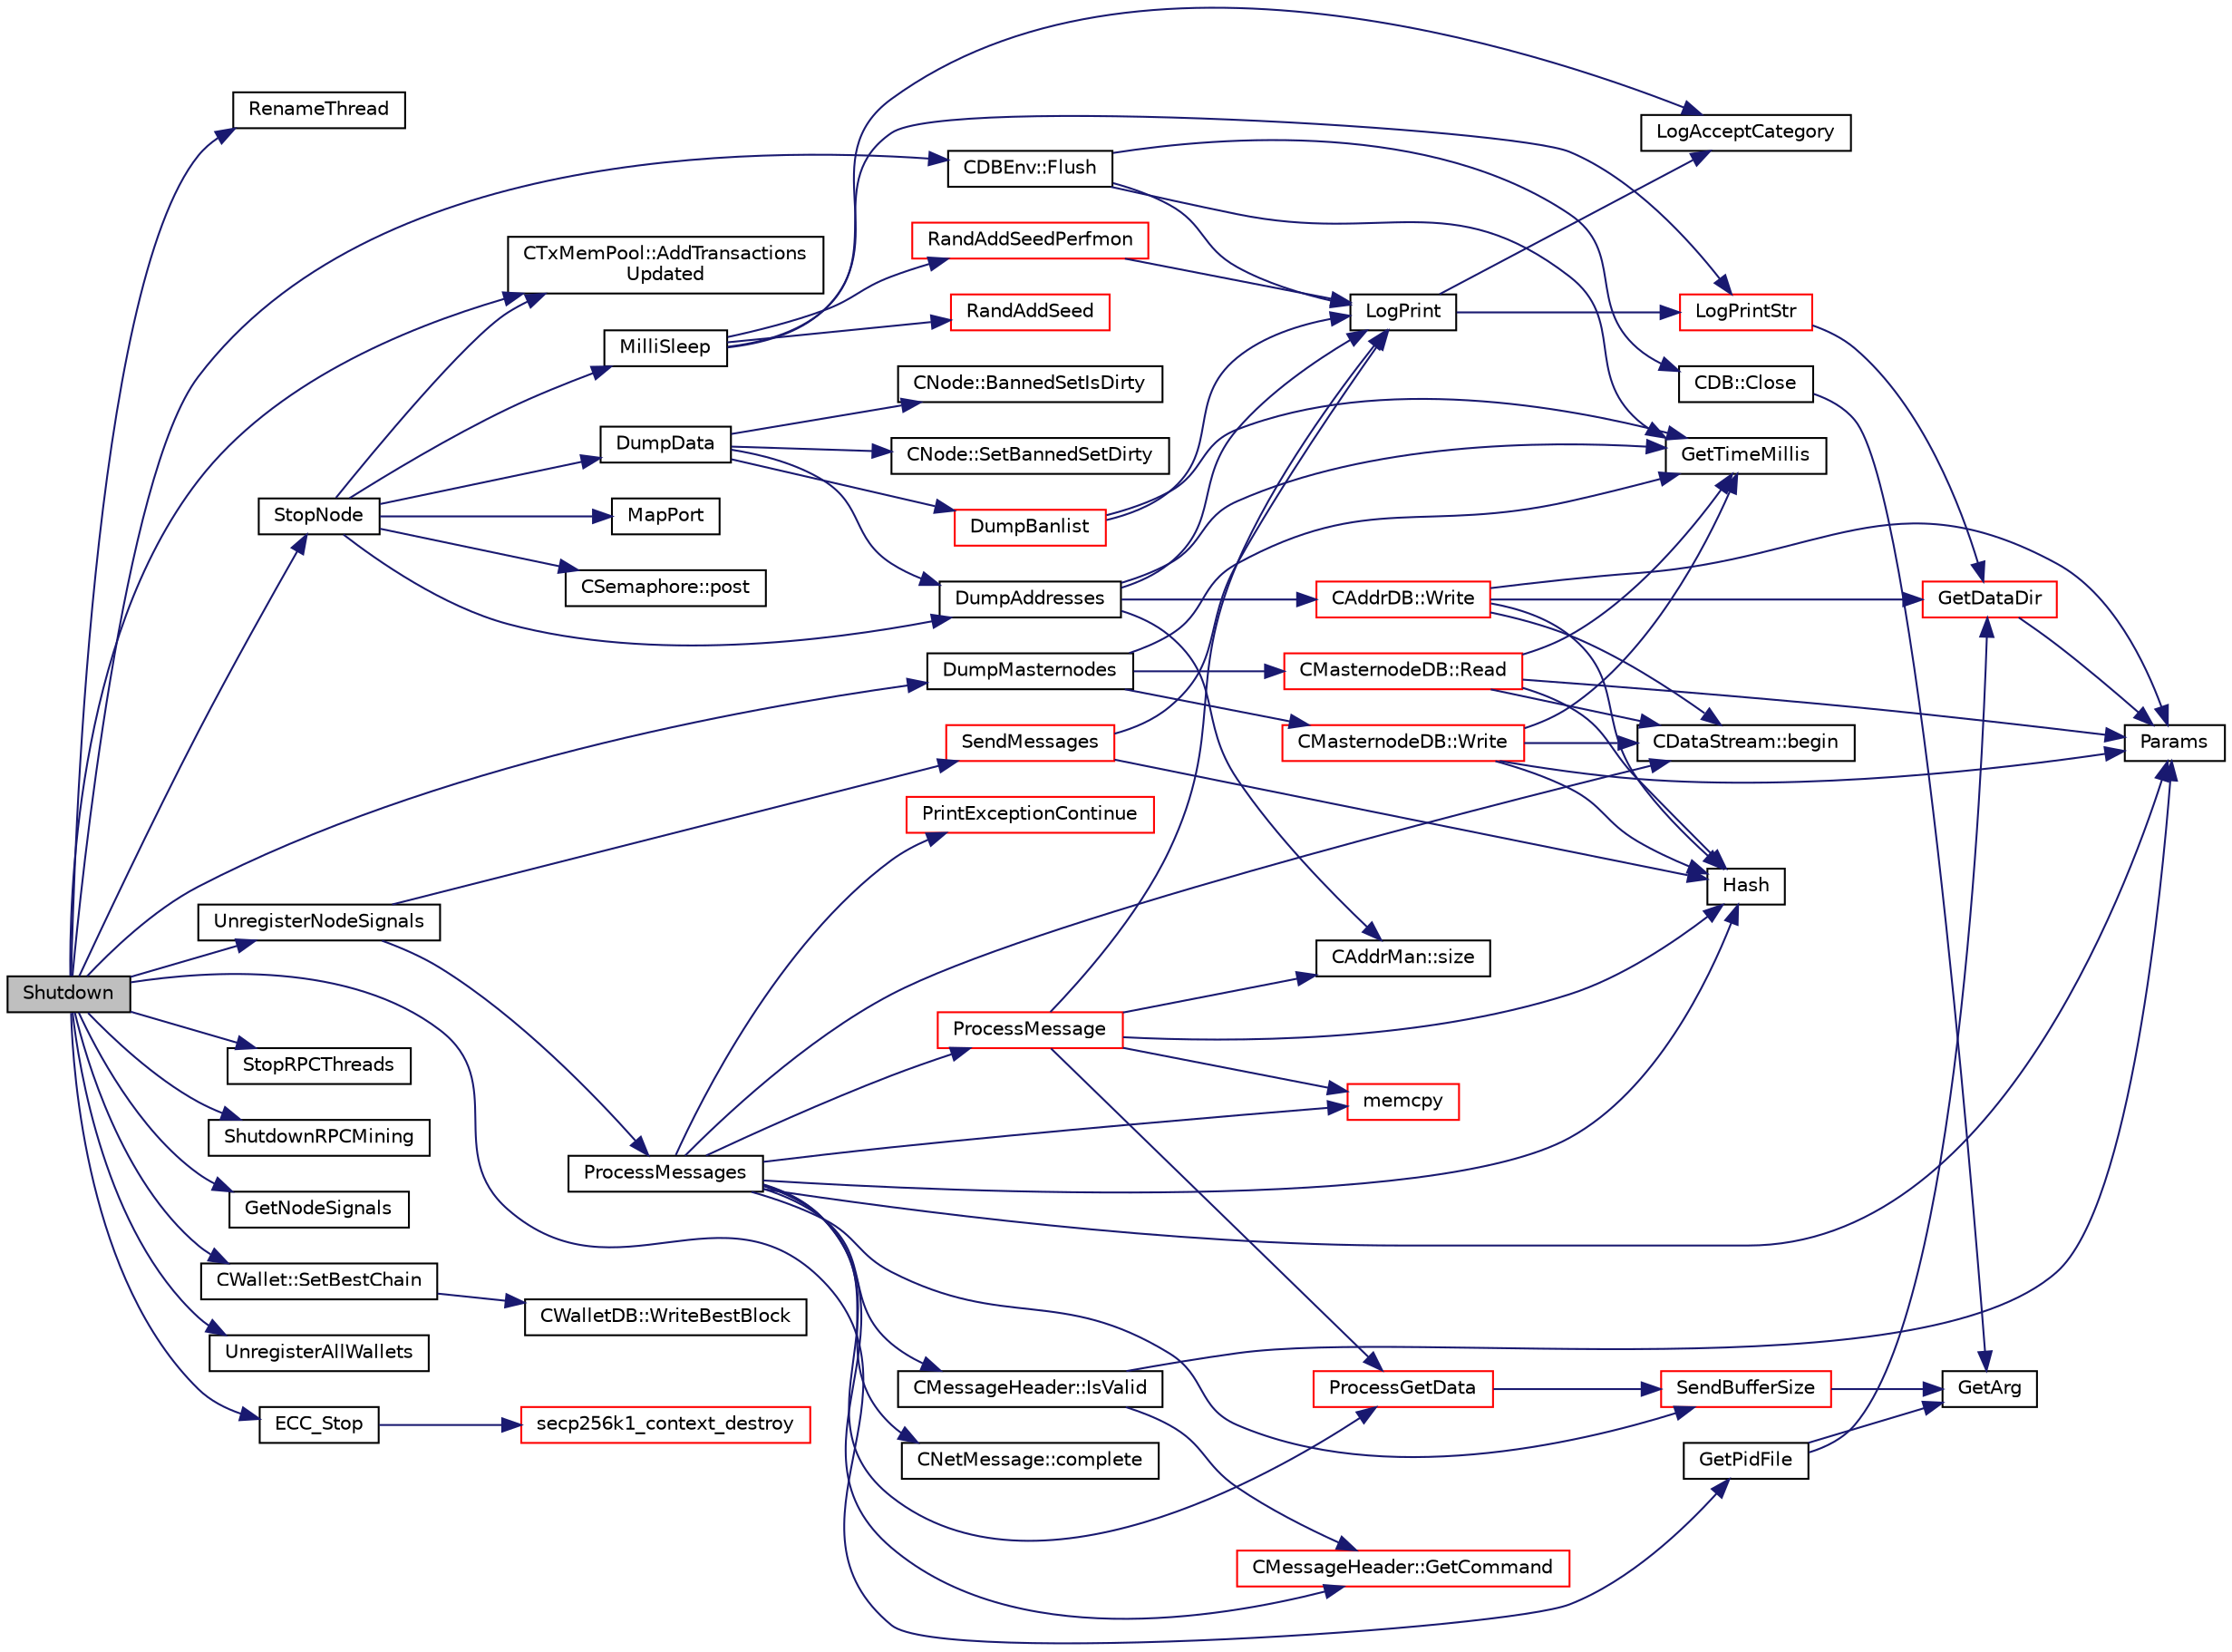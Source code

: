 digraph "Shutdown"
{
  edge [fontname="Helvetica",fontsize="10",labelfontname="Helvetica",labelfontsize="10"];
  node [fontname="Helvetica",fontsize="10",shape=record];
  rankdir="LR";
  Node1050 [label="Shutdown",height=0.2,width=0.4,color="black", fillcolor="grey75", style="filled", fontcolor="black"];
  Node1050 -> Node1051 [color="midnightblue",fontsize="10",style="solid",fontname="Helvetica"];
  Node1051 [label="RenameThread",height=0.2,width=0.4,color="black", fillcolor="white", style="filled",URL="$df/d2d/util_8cpp.html#a85fc1244e0bd3c91ee7a1c05ed10ebbb"];
  Node1050 -> Node1052 [color="midnightblue",fontsize="10",style="solid",fontname="Helvetica"];
  Node1052 [label="CTxMemPool::AddTransactions\lUpdated",height=0.2,width=0.4,color="black", fillcolor="white", style="filled",URL="$db/d98/class_c_tx_mem_pool.html#a3039b67e5eebaa3ff830261c192816f2"];
  Node1050 -> Node1053 [color="midnightblue",fontsize="10",style="solid",fontname="Helvetica"];
  Node1053 [label="StopRPCThreads",height=0.2,width=0.4,color="black", fillcolor="white", style="filled",URL="$d6/d76/rpcserver_8cpp.html#af5be6ec7b71359ed4111f1a5ed93b893"];
  Node1050 -> Node1054 [color="midnightblue",fontsize="10",style="solid",fontname="Helvetica"];
  Node1054 [label="ShutdownRPCMining",height=0.2,width=0.4,color="black", fillcolor="white", style="filled",URL="$d4/ddd/rpcmining_8cpp.html#ae7370e6af93e26e0c967cda6a63fe3a9"];
  Node1050 -> Node1055 [color="midnightblue",fontsize="10",style="solid",fontname="Helvetica"];
  Node1055 [label="CDBEnv::Flush",height=0.2,width=0.4,color="black", fillcolor="white", style="filled",URL="$d5/dd2/class_c_d_b_env.html#a09c5850b88919553a8db416ce288ff1a"];
  Node1055 -> Node1056 [color="midnightblue",fontsize="10",style="solid",fontname="Helvetica"];
  Node1056 [label="GetTimeMillis",height=0.2,width=0.4,color="black", fillcolor="white", style="filled",URL="$d8/d3c/util_8h.html#a139d0fe6387b9e230a9b8bb12d9b43b9"];
  Node1055 -> Node1057 [color="midnightblue",fontsize="10",style="solid",fontname="Helvetica"];
  Node1057 [label="LogPrint",height=0.2,width=0.4,color="black", fillcolor="white", style="filled",URL="$d8/d3c/util_8h.html#aab1f837a2366f424bdc996fdf6352171"];
  Node1057 -> Node1058 [color="midnightblue",fontsize="10",style="solid",fontname="Helvetica"];
  Node1058 [label="LogAcceptCategory",height=0.2,width=0.4,color="black", fillcolor="white", style="filled",URL="$d8/d3c/util_8h.html#a343d2a13efe00125f78d25dafb0a8d98"];
  Node1057 -> Node1059 [color="midnightblue",fontsize="10",style="solid",fontname="Helvetica"];
  Node1059 [label="LogPrintStr",height=0.2,width=0.4,color="red", fillcolor="white", style="filled",URL="$d8/d3c/util_8h.html#afd4c3002b2797c0560adddb6af3ca1da"];
  Node1059 -> Node1061 [color="midnightblue",fontsize="10",style="solid",fontname="Helvetica"];
  Node1061 [label="GetDataDir",height=0.2,width=0.4,color="red", fillcolor="white", style="filled",URL="$df/d2d/util_8cpp.html#ab83866a054745d4b30a3948a1b44beba"];
  Node1061 -> Node1062 [color="midnightblue",fontsize="10",style="solid",fontname="Helvetica"];
  Node1062 [label="Params",height=0.2,width=0.4,color="black", fillcolor="white", style="filled",URL="$df/dbf/chainparams_8cpp.html#ace5c5b706d71a324a417dd2db394fd4a",tooltip="Return the currently selected parameters. "];
  Node1055 -> Node1068 [color="midnightblue",fontsize="10",style="solid",fontname="Helvetica"];
  Node1068 [label="CDB::Close",height=0.2,width=0.4,color="black", fillcolor="white", style="filled",URL="$d1/d2e/class_c_d_b.html#af8bbf106662d67cdfdd6d58c429bc54b"];
  Node1068 -> Node1069 [color="midnightblue",fontsize="10",style="solid",fontname="Helvetica"];
  Node1069 [label="GetArg",height=0.2,width=0.4,color="black", fillcolor="white", style="filled",URL="$df/d2d/util_8cpp.html#a24f685720bf40370e5bd2a192ad50cd8",tooltip="Return string argument or default value. "];
  Node1050 -> Node1070 [color="midnightblue",fontsize="10",style="solid",fontname="Helvetica"];
  Node1070 [label="StopNode",height=0.2,width=0.4,color="black", fillcolor="white", style="filled",URL="$dd/d84/net_8cpp.html#ac9110488f45c160d58f3c7ab7197bcea"];
  Node1070 -> Node1071 [color="midnightblue",fontsize="10",style="solid",fontname="Helvetica"];
  Node1071 [label="MapPort",height=0.2,width=0.4,color="black", fillcolor="white", style="filled",URL="$dd/d84/net_8cpp.html#a93e4e6fbe288b6e882e697918695f88e"];
  Node1070 -> Node1052 [color="midnightblue",fontsize="10",style="solid",fontname="Helvetica"];
  Node1070 -> Node1072 [color="midnightblue",fontsize="10",style="solid",fontname="Helvetica"];
  Node1072 [label="CSemaphore::post",height=0.2,width=0.4,color="black", fillcolor="white", style="filled",URL="$d0/d06/class_c_semaphore.html#af6a956f6c191e824485fd3af6db39318"];
  Node1070 -> Node1073 [color="midnightblue",fontsize="10",style="solid",fontname="Helvetica"];
  Node1073 [label="DumpData",height=0.2,width=0.4,color="black", fillcolor="white", style="filled",URL="$dd/d84/net_8cpp.html#a88d718bd281a8150c9bb2d8c1e8e0a09"];
  Node1073 -> Node1074 [color="midnightblue",fontsize="10",style="solid",fontname="Helvetica"];
  Node1074 [label="DumpAddresses",height=0.2,width=0.4,color="black", fillcolor="white", style="filled",URL="$dd/d84/net_8cpp.html#ab8b5323f5ef61499582a5a6e53b49b6e"];
  Node1074 -> Node1056 [color="midnightblue",fontsize="10",style="solid",fontname="Helvetica"];
  Node1074 -> Node1075 [color="midnightblue",fontsize="10",style="solid",fontname="Helvetica"];
  Node1075 [label="CAddrDB::Write",height=0.2,width=0.4,color="red", fillcolor="white", style="filled",URL="$dc/da8/class_c_addr_d_b.html#aaec90dba59cd69a2f25bc5630a1dde39"];
  Node1075 -> Node1062 [color="midnightblue",fontsize="10",style="solid",fontname="Helvetica"];
  Node1075 -> Node1077 [color="midnightblue",fontsize="10",style="solid",fontname="Helvetica"];
  Node1077 [label="Hash",height=0.2,width=0.4,color="black", fillcolor="white", style="filled",URL="$db/dfb/hash_8h.html#ab3f6c437460137530d86e09c2c102e99"];
  Node1075 -> Node1078 [color="midnightblue",fontsize="10",style="solid",fontname="Helvetica"];
  Node1078 [label="CDataStream::begin",height=0.2,width=0.4,color="black", fillcolor="white", style="filled",URL="$d5/d41/class_c_data_stream.html#a2355d11752d8622badfbc03e9ed192fd"];
  Node1075 -> Node1061 [color="midnightblue",fontsize="10",style="solid",fontname="Helvetica"];
  Node1074 -> Node1057 [color="midnightblue",fontsize="10",style="solid",fontname="Helvetica"];
  Node1074 -> Node1083 [color="midnightblue",fontsize="10",style="solid",fontname="Helvetica"];
  Node1083 [label="CAddrMan::size",height=0.2,width=0.4,color="black", fillcolor="white", style="filled",URL="$d1/dc7/class_c_addr_man.html#a15b8e72f55344b6fbd1bc1bda3cdc5bc"];
  Node1073 -> Node1084 [color="midnightblue",fontsize="10",style="solid",fontname="Helvetica"];
  Node1084 [label="CNode::BannedSetIsDirty",height=0.2,width=0.4,color="black", fillcolor="white", style="filled",URL="$d1/d64/class_c_node.html#a238cd722064013a8dff38b02d2da4869",tooltip="check is the banlist has unwritten changes "];
  Node1073 -> Node1085 [color="midnightblue",fontsize="10",style="solid",fontname="Helvetica"];
  Node1085 [label="DumpBanlist",height=0.2,width=0.4,color="red", fillcolor="white", style="filled",URL="$dd/d84/net_8cpp.html#af593c31ddb8a6d2f3c6faf63c28b5aa9"];
  Node1085 -> Node1056 [color="midnightblue",fontsize="10",style="solid",fontname="Helvetica"];
  Node1085 -> Node1057 [color="midnightblue",fontsize="10",style="solid",fontname="Helvetica"];
  Node1073 -> Node1089 [color="midnightblue",fontsize="10",style="solid",fontname="Helvetica"];
  Node1089 [label="CNode::SetBannedSetDirty",height=0.2,width=0.4,color="black", fillcolor="white", style="filled",URL="$d1/d64/class_c_node.html#ab4248e8207bfae98f83ce56a4b25d07b",tooltip="set the \"dirty\" flag for the banlist "];
  Node1070 -> Node1090 [color="midnightblue",fontsize="10",style="solid",fontname="Helvetica"];
  Node1090 [label="MilliSleep",height=0.2,width=0.4,color="black", fillcolor="white", style="filled",URL="$d8/d3c/util_8h.html#ac635182d3e845eda4af4fa5ab31609da"];
  Node1090 -> Node1091 [color="midnightblue",fontsize="10",style="solid",fontname="Helvetica"];
  Node1091 [label="RandAddSeed",height=0.2,width=0.4,color="red", fillcolor="white", style="filled",URL="$d8/d3c/util_8h.html#ab699fbdf803610a4e2060fd87787f7e0"];
  Node1090 -> Node1093 [color="midnightblue",fontsize="10",style="solid",fontname="Helvetica"];
  Node1093 [label="RandAddSeedPerfmon",height=0.2,width=0.4,color="red", fillcolor="white", style="filled",URL="$d8/d3c/util_8h.html#a786af12a87491f8dc24351d93b9833b6"];
  Node1093 -> Node1057 [color="midnightblue",fontsize="10",style="solid",fontname="Helvetica"];
  Node1090 -> Node1058 [color="midnightblue",fontsize="10",style="solid",fontname="Helvetica"];
  Node1090 -> Node1059 [color="midnightblue",fontsize="10",style="solid",fontname="Helvetica"];
  Node1070 -> Node1074 [color="midnightblue",fontsize="10",style="solid",fontname="Helvetica"];
  Node1050 -> Node1095 [color="midnightblue",fontsize="10",style="solid",fontname="Helvetica"];
  Node1095 [label="UnregisterNodeSignals",height=0.2,width=0.4,color="black", fillcolor="white", style="filled",URL="$df/d0a/main_8cpp.html#a3ef0cc6e9d9d6435ee2a5569244d6ebd",tooltip="Unregister a network node. "];
  Node1095 -> Node1096 [color="midnightblue",fontsize="10",style="solid",fontname="Helvetica"];
  Node1096 [label="ProcessMessages",height=0.2,width=0.4,color="black", fillcolor="white", style="filled",URL="$df/d0a/main_8cpp.html#a196f9318f02448b85b28d612698934fd"];
  Node1096 -> Node1097 [color="midnightblue",fontsize="10",style="solid",fontname="Helvetica"];
  Node1097 [label="ProcessGetData",height=0.2,width=0.4,color="red", fillcolor="white", style="filled",URL="$df/d0a/main_8cpp.html#a3be415b83ecfe1f4215e0bd28c3b1eec"];
  Node1097 -> Node1098 [color="midnightblue",fontsize="10",style="solid",fontname="Helvetica"];
  Node1098 [label="SendBufferSize",height=0.2,width=0.4,color="red", fillcolor="white", style="filled",URL="$d7/d97/net_8h.html#a13f289d6233bd32b78a38793f76bdccb"];
  Node1098 -> Node1069 [color="midnightblue",fontsize="10",style="solid",fontname="Helvetica"];
  Node1096 -> Node1098 [color="midnightblue",fontsize="10",style="solid",fontname="Helvetica"];
  Node1096 -> Node1223 [color="midnightblue",fontsize="10",style="solid",fontname="Helvetica"];
  Node1223 [label="CNetMessage::complete",height=0.2,width=0.4,color="black", fillcolor="white", style="filled",URL="$d7/d97/class_c_net_message.html#ae3b5f6110ae9a3c06397894cd46ab224"];
  Node1096 -> Node1062 [color="midnightblue",fontsize="10",style="solid",fontname="Helvetica"];
  Node1096 -> Node1224 [color="midnightblue",fontsize="10",style="solid",fontname="Helvetica"];
  Node1224 [label="CMessageHeader::IsValid",height=0.2,width=0.4,color="black", fillcolor="white", style="filled",URL="$d6/de5/class_c_message_header.html#a45221ad4c5e867c80d4ca33eb8918f36"];
  Node1224 -> Node1062 [color="midnightblue",fontsize="10",style="solid",fontname="Helvetica"];
  Node1224 -> Node1225 [color="midnightblue",fontsize="10",style="solid",fontname="Helvetica"];
  Node1225 [label="CMessageHeader::GetCommand",height=0.2,width=0.4,color="red", fillcolor="white", style="filled",URL="$d6/de5/class_c_message_header.html#ab5b3807481d4b918527b86523f1efee2"];
  Node1096 -> Node1225 [color="midnightblue",fontsize="10",style="solid",fontname="Helvetica"];
  Node1096 -> Node1077 [color="midnightblue",fontsize="10",style="solid",fontname="Helvetica"];
  Node1096 -> Node1078 [color="midnightblue",fontsize="10",style="solid",fontname="Helvetica"];
  Node1096 -> Node1117 [color="midnightblue",fontsize="10",style="solid",fontname="Helvetica"];
  Node1117 [label="memcpy",height=0.2,width=0.4,color="red", fillcolor="white", style="filled",URL="$d5/d9f/glibc__compat_8cpp.html#a0f46826ab0466591e136db24394923cf"];
  Node1096 -> Node1227 [color="midnightblue",fontsize="10",style="solid",fontname="Helvetica"];
  Node1227 [label="ProcessMessage",height=0.2,width=0.4,color="red", fillcolor="white", style="filled",URL="$df/d0a/main_8cpp.html#a8ba92b1a4bce3c835e887a9073d17d8e"];
  Node1227 -> Node1057 [color="midnightblue",fontsize="10",style="solid",fontname="Helvetica"];
  Node1227 -> Node1083 [color="midnightblue",fontsize="10",style="solid",fontname="Helvetica"];
  Node1227 -> Node1077 [color="midnightblue",fontsize="10",style="solid",fontname="Helvetica"];
  Node1227 -> Node1117 [color="midnightblue",fontsize="10",style="solid",fontname="Helvetica"];
  Node1227 -> Node1097 [color="midnightblue",fontsize="10",style="solid",fontname="Helvetica"];
  Node1096 -> Node1606 [color="midnightblue",fontsize="10",style="solid",fontname="Helvetica"];
  Node1606 [label="PrintExceptionContinue",height=0.2,width=0.4,color="red", fillcolor="white", style="filled",URL="$df/d2d/util_8cpp.html#a477231880f761159de1567ad6fb98fac"];
  Node1095 -> Node1607 [color="midnightblue",fontsize="10",style="solid",fontname="Helvetica"];
  Node1607 [label="SendMessages",height=0.2,width=0.4,color="red", fillcolor="white", style="filled",URL="$df/d0a/main_8cpp.html#a711a5bdb30c9c9bbdc83011b1cbbe2f3"];
  Node1607 -> Node1077 [color="midnightblue",fontsize="10",style="solid",fontname="Helvetica"];
  Node1607 -> Node1057 [color="midnightblue",fontsize="10",style="solid",fontname="Helvetica"];
  Node1050 -> Node1611 [color="midnightblue",fontsize="10",style="solid",fontname="Helvetica"];
  Node1611 [label="GetNodeSignals",height=0.2,width=0.4,color="black", fillcolor="white", style="filled",URL="$dd/d84/net_8cpp.html#a475f2fc7d8f5cd7511db253cae8fe28a"];
  Node1050 -> Node1612 [color="midnightblue",fontsize="10",style="solid",fontname="Helvetica"];
  Node1612 [label="DumpMasternodes",height=0.2,width=0.4,color="black", fillcolor="white", style="filled",URL="$d3/dcb/masternodeman_8cpp.html#af82c3cd6928301020e80458410608fa1"];
  Node1612 -> Node1056 [color="midnightblue",fontsize="10",style="solid",fontname="Helvetica"];
  Node1612 -> Node1613 [color="midnightblue",fontsize="10",style="solid",fontname="Helvetica"];
  Node1613 [label="CMasternodeDB::Read",height=0.2,width=0.4,color="red", fillcolor="white", style="filled",URL="$d2/d64/class_c_masternode_d_b.html#ad54bf2d5914fc53b10f1e5afbcea70f2"];
  Node1613 -> Node1056 [color="midnightblue",fontsize="10",style="solid",fontname="Helvetica"];
  Node1613 -> Node1077 [color="midnightblue",fontsize="10",style="solid",fontname="Helvetica"];
  Node1613 -> Node1078 [color="midnightblue",fontsize="10",style="solid",fontname="Helvetica"];
  Node1613 -> Node1062 [color="midnightblue",fontsize="10",style="solid",fontname="Helvetica"];
  Node1612 -> Node1617 [color="midnightblue",fontsize="10",style="solid",fontname="Helvetica"];
  Node1617 [label="CMasternodeDB::Write",height=0.2,width=0.4,color="red", fillcolor="white", style="filled",URL="$d2/d64/class_c_masternode_d_b.html#a6833edd9800df785eb6f9c3a1e7d63c4"];
  Node1617 -> Node1056 [color="midnightblue",fontsize="10",style="solid",fontname="Helvetica"];
  Node1617 -> Node1062 [color="midnightblue",fontsize="10",style="solid",fontname="Helvetica"];
  Node1617 -> Node1077 [color="midnightblue",fontsize="10",style="solid",fontname="Helvetica"];
  Node1617 -> Node1078 [color="midnightblue",fontsize="10",style="solid",fontname="Helvetica"];
  Node1050 -> Node1618 [color="midnightblue",fontsize="10",style="solid",fontname="Helvetica"];
  Node1618 [label="CWallet::SetBestChain",height=0.2,width=0.4,color="black", fillcolor="white", style="filled",URL="$d2/de5/class_c_wallet.html#a1697a92171b4359f49b38aed643cf92b"];
  Node1618 -> Node1619 [color="midnightblue",fontsize="10",style="solid",fontname="Helvetica"];
  Node1619 [label="CWalletDB::WriteBestBlock",height=0.2,width=0.4,color="black", fillcolor="white", style="filled",URL="$d4/d90/class_c_wallet_d_b.html#a5660d366fee16ab81f3e7d3a97892486"];
  Node1050 -> Node1620 [color="midnightblue",fontsize="10",style="solid",fontname="Helvetica"];
  Node1620 [label="GetPidFile",height=0.2,width=0.4,color="black", fillcolor="white", style="filled",URL="$df/d2d/util_8cpp.html#a91d2f3eb3a1bb92ab4eb1bd4b713a99e"];
  Node1620 -> Node1069 [color="midnightblue",fontsize="10",style="solid",fontname="Helvetica"];
  Node1620 -> Node1061 [color="midnightblue",fontsize="10",style="solid",fontname="Helvetica"];
  Node1050 -> Node1621 [color="midnightblue",fontsize="10",style="solid",fontname="Helvetica"];
  Node1621 [label="UnregisterAllWallets",height=0.2,width=0.4,color="black", fillcolor="white", style="filled",URL="$df/d0a/main_8cpp.html#ad0b02f9e3ff8997319581ce5021d4244",tooltip="Unregister all wallets from core. "];
  Node1050 -> Node1622 [color="midnightblue",fontsize="10",style="solid",fontname="Helvetica"];
  Node1622 [label="ECC_Stop",height=0.2,width=0.4,color="black", fillcolor="white", style="filled",URL="$d1/dbc/key_8cpp.html#af3410be5ada18a4d8e9edcd3b0d261c9",tooltip="Deinitialize the elliptic curve support. "];
  Node1622 -> Node1623 [color="midnightblue",fontsize="10",style="solid",fontname="Helvetica"];
  Node1623 [label="secp256k1_context_destroy",height=0.2,width=0.4,color="red", fillcolor="white", style="filled",URL="$d7/dd3/secp256k1_8h.html#af8569fb9aa73c0acf46afce4df662950",tooltip="Destroy a secp256k1 context object. "];
}
